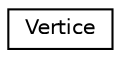 digraph "Representación gráfica de la clase"
{
  edge [fontname="Helvetica",fontsize="10",labelfontname="Helvetica",labelfontsize="10"];
  node [fontname="Helvetica",fontsize="10",shape=record];
  rankdir="LR";
  Node0 [label="Vertice",height=0.2,width=0.4,color="black", fillcolor="white", style="filled",URL="$classVertice.html"];
}

